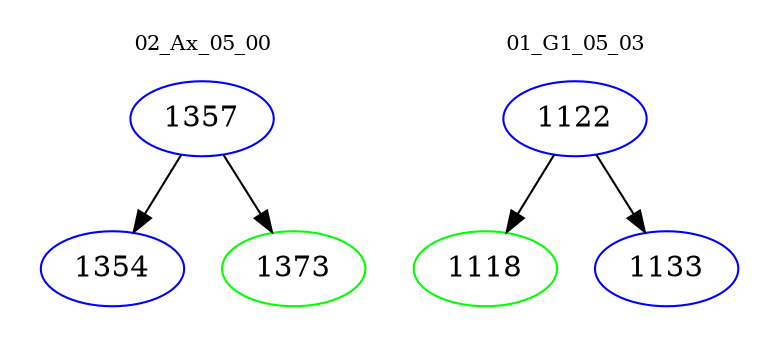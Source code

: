 digraph{
subgraph cluster_0 {
color = white
label = "02_Ax_05_00";
fontsize=10;
T0_1357 [label="1357", color="blue"]
T0_1357 -> T0_1354 [color="black"]
T0_1354 [label="1354", color="blue"]
T0_1357 -> T0_1373 [color="black"]
T0_1373 [label="1373", color="green"]
}
subgraph cluster_1 {
color = white
label = "01_G1_05_03";
fontsize=10;
T1_1122 [label="1122", color="blue"]
T1_1122 -> T1_1118 [color="black"]
T1_1118 [label="1118", color="green"]
T1_1122 -> T1_1133 [color="black"]
T1_1133 [label="1133", color="blue"]
}
}
